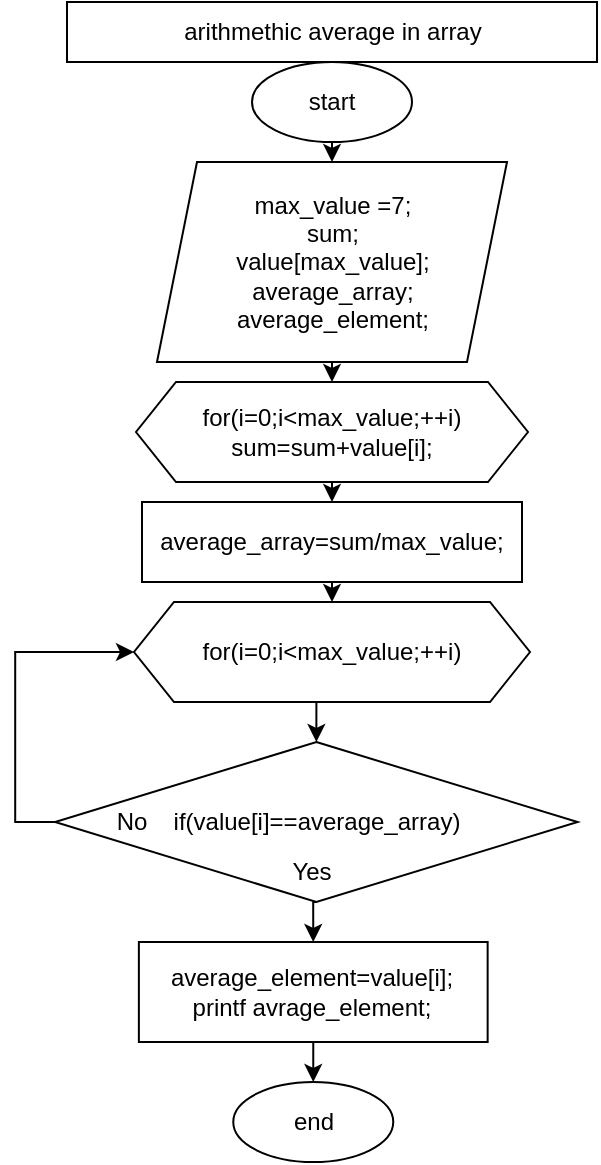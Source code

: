 <mxfile version="22.1.2" type="device">
  <diagram name="Страница — 1" id="D9QCU8gmqyJq-YvISSIO">
    <mxGraphModel dx="915" dy="790" grid="1" gridSize="10" guides="1" tooltips="1" connect="1" arrows="1" fold="1" page="1" pageScale="1" pageWidth="827" pageHeight="1169" math="0" shadow="0">
      <root>
        <mxCell id="0" />
        <mxCell id="1" parent="0" />
        <mxCell id="IpIy64WFkq1DYq_VW4JJ-5" style="edgeStyle=orthogonalEdgeStyle;rounded=0;orthogonalLoop=1;jettySize=auto;html=1;exitX=0.5;exitY=1;exitDx=0;exitDy=0;entryX=0.5;entryY=0;entryDx=0;entryDy=0;" edge="1" parent="1" source="IpIy64WFkq1DYq_VW4JJ-1" target="IpIy64WFkq1DYq_VW4JJ-3">
          <mxGeometry relative="1" as="geometry" />
        </mxCell>
        <mxCell id="IpIy64WFkq1DYq_VW4JJ-1" value="start" style="ellipse;whiteSpace=wrap;html=1;" vertex="1" parent="1">
          <mxGeometry x="330" y="30" width="80" height="40" as="geometry" />
        </mxCell>
        <mxCell id="IpIy64WFkq1DYq_VW4JJ-2" value="end" style="ellipse;whiteSpace=wrap;html=1;" vertex="1" parent="1">
          <mxGeometry x="320.63" y="540" width="80" height="40" as="geometry" />
        </mxCell>
        <mxCell id="IpIy64WFkq1DYq_VW4JJ-8" style="edgeStyle=orthogonalEdgeStyle;rounded=0;orthogonalLoop=1;jettySize=auto;html=1;exitX=0.5;exitY=1;exitDx=0;exitDy=0;entryX=0.5;entryY=0;entryDx=0;entryDy=0;" edge="1" parent="1" source="IpIy64WFkq1DYq_VW4JJ-3" target="IpIy64WFkq1DYq_VW4JJ-6">
          <mxGeometry relative="1" as="geometry" />
        </mxCell>
        <mxCell id="IpIy64WFkq1DYq_VW4JJ-3" value="max_value =7;&lt;br&gt;sum;&lt;br&gt;value[max_value];&lt;br&gt;average_array;&lt;br&gt;average_element;" style="shape=parallelogram;perimeter=parallelogramPerimeter;whiteSpace=wrap;html=1;fixedSize=1;" vertex="1" parent="1">
          <mxGeometry x="282.5" y="80" width="175" height="100" as="geometry" />
        </mxCell>
        <mxCell id="IpIy64WFkq1DYq_VW4JJ-4" value="arithmethic average in array" style="rounded=0;whiteSpace=wrap;html=1;" vertex="1" parent="1">
          <mxGeometry x="237.5" width="265" height="30" as="geometry" />
        </mxCell>
        <mxCell id="IpIy64WFkq1DYq_VW4JJ-10" style="edgeStyle=orthogonalEdgeStyle;rounded=0;orthogonalLoop=1;jettySize=auto;html=1;exitX=0.5;exitY=1;exitDx=0;exitDy=0;entryX=0.5;entryY=0;entryDx=0;entryDy=0;" edge="1" parent="1" source="IpIy64WFkq1DYq_VW4JJ-6" target="IpIy64WFkq1DYq_VW4JJ-9">
          <mxGeometry relative="1" as="geometry" />
        </mxCell>
        <mxCell id="IpIy64WFkq1DYq_VW4JJ-6" value="for(i=0;i&amp;lt;max_value;++i)&lt;br&gt;sum=sum+value[i];" style="shape=hexagon;perimeter=hexagonPerimeter2;whiteSpace=wrap;html=1;fixedSize=1;" vertex="1" parent="1">
          <mxGeometry x="272" y="190" width="196" height="50" as="geometry" />
        </mxCell>
        <mxCell id="IpIy64WFkq1DYq_VW4JJ-14" style="edgeStyle=orthogonalEdgeStyle;rounded=0;orthogonalLoop=1;jettySize=auto;html=1;exitX=0.5;exitY=1;exitDx=0;exitDy=0;entryX=0.5;entryY=0;entryDx=0;entryDy=0;" edge="1" parent="1" source="IpIy64WFkq1DYq_VW4JJ-9" target="IpIy64WFkq1DYq_VW4JJ-11">
          <mxGeometry relative="1" as="geometry" />
        </mxCell>
        <mxCell id="IpIy64WFkq1DYq_VW4JJ-9" value="average_array=sum/max_value;" style="rounded=0;whiteSpace=wrap;html=1;" vertex="1" parent="1">
          <mxGeometry x="275" y="250" width="190" height="40" as="geometry" />
        </mxCell>
        <mxCell id="IpIy64WFkq1DYq_VW4JJ-16" style="edgeStyle=orthogonalEdgeStyle;rounded=0;orthogonalLoop=1;jettySize=auto;html=1;exitX=0.5;exitY=1;exitDx=0;exitDy=0;entryX=0.5;entryY=0;entryDx=0;entryDy=0;" edge="1" parent="1" source="IpIy64WFkq1DYq_VW4JJ-11" target="IpIy64WFkq1DYq_VW4JJ-12">
          <mxGeometry relative="1" as="geometry" />
        </mxCell>
        <mxCell id="IpIy64WFkq1DYq_VW4JJ-11" value="for(i=0;i&amp;lt;max_value;++i)" style="shape=hexagon;perimeter=hexagonPerimeter2;whiteSpace=wrap;html=1;fixedSize=1;" vertex="1" parent="1">
          <mxGeometry x="271" y="300" width="198" height="50" as="geometry" />
        </mxCell>
        <mxCell id="IpIy64WFkq1DYq_VW4JJ-18" style="edgeStyle=orthogonalEdgeStyle;rounded=0;orthogonalLoop=1;jettySize=auto;html=1;exitX=0.5;exitY=1;exitDx=0;exitDy=0;entryX=0.5;entryY=0;entryDx=0;entryDy=0;" edge="1" parent="1" source="IpIy64WFkq1DYq_VW4JJ-12" target="IpIy64WFkq1DYq_VW4JJ-17">
          <mxGeometry relative="1" as="geometry" />
        </mxCell>
        <mxCell id="IpIy64WFkq1DYq_VW4JJ-27" style="edgeStyle=orthogonalEdgeStyle;rounded=0;orthogonalLoop=1;jettySize=auto;html=1;exitX=0;exitY=0.5;exitDx=0;exitDy=0;entryX=0;entryY=0.5;entryDx=0;entryDy=0;" edge="1" parent="1" source="IpIy64WFkq1DYq_VW4JJ-12" target="IpIy64WFkq1DYq_VW4JJ-11">
          <mxGeometry relative="1" as="geometry" />
        </mxCell>
        <mxCell id="IpIy64WFkq1DYq_VW4JJ-12" value="if(value[i]==average_array)" style="rhombus;whiteSpace=wrap;html=1;" vertex="1" parent="1">
          <mxGeometry x="231.56" y="370" width="261.25" height="80" as="geometry" />
        </mxCell>
        <mxCell id="IpIy64WFkq1DYq_VW4JJ-23" style="edgeStyle=orthogonalEdgeStyle;rounded=0;orthogonalLoop=1;jettySize=auto;html=1;exitX=0.5;exitY=1;exitDx=0;exitDy=0;entryX=0.5;entryY=0;entryDx=0;entryDy=0;" edge="1" parent="1" source="IpIy64WFkq1DYq_VW4JJ-17" target="IpIy64WFkq1DYq_VW4JJ-2">
          <mxGeometry relative="1" as="geometry" />
        </mxCell>
        <mxCell id="IpIy64WFkq1DYq_VW4JJ-17" value="average_element=value[i];&lt;br&gt;printf avrage_element;" style="rounded=0;whiteSpace=wrap;html=1;" vertex="1" parent="1">
          <mxGeometry x="273.44" y="470" width="174.38" height="50" as="geometry" />
        </mxCell>
        <mxCell id="IpIy64WFkq1DYq_VW4JJ-24" value="Yes" style="text;html=1;strokeColor=none;fillColor=none;align=center;verticalAlign=middle;whiteSpace=wrap;rounded=0;" vertex="1" parent="1">
          <mxGeometry x="330" y="420" width="60" height="30" as="geometry" />
        </mxCell>
        <mxCell id="IpIy64WFkq1DYq_VW4JJ-25" value="No" style="text;html=1;strokeColor=none;fillColor=none;align=center;verticalAlign=middle;whiteSpace=wrap;rounded=0;" vertex="1" parent="1">
          <mxGeometry x="240" y="395" width="60" height="30" as="geometry" />
        </mxCell>
      </root>
    </mxGraphModel>
  </diagram>
</mxfile>
